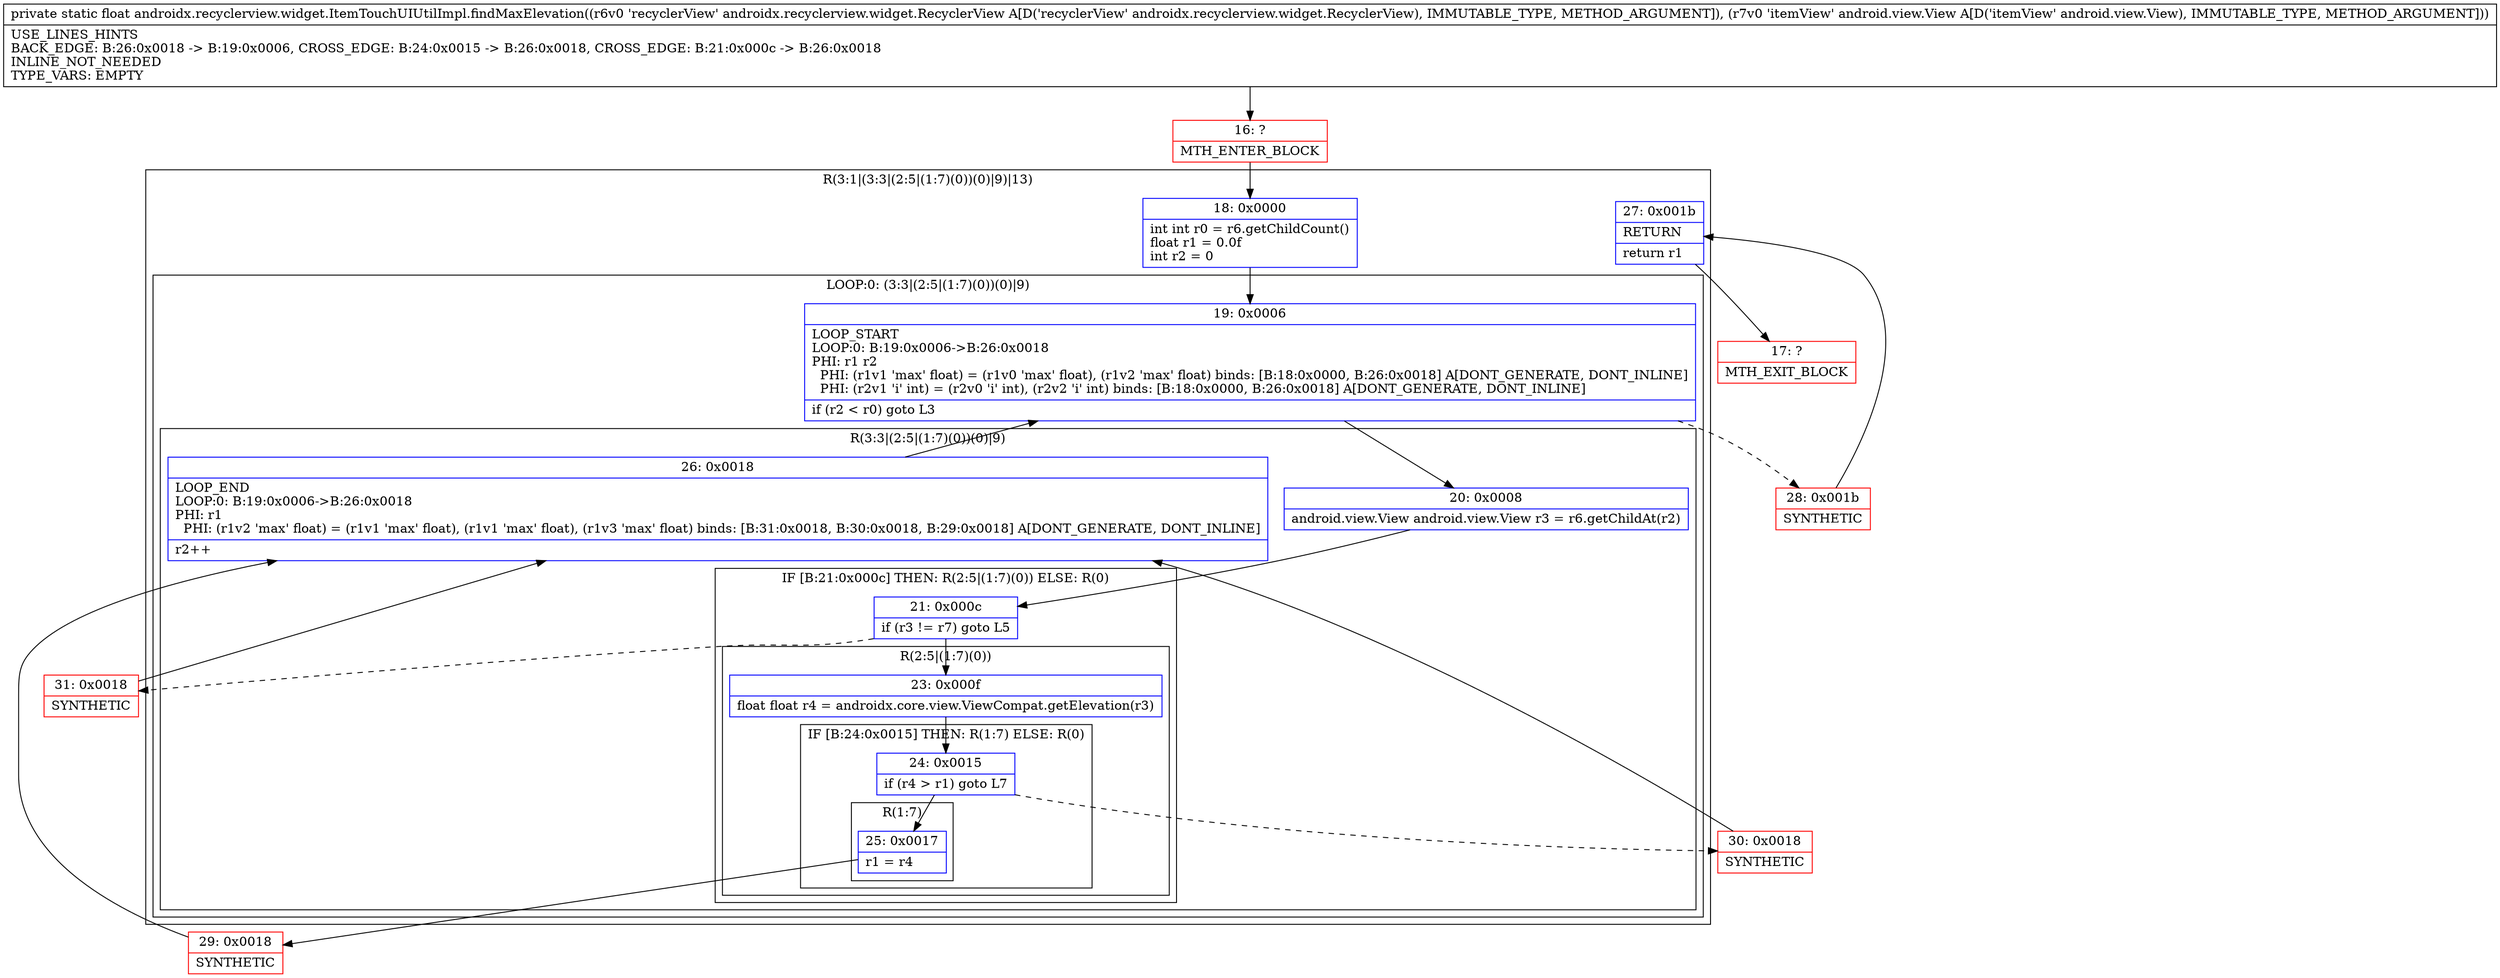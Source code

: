 digraph "CFG forandroidx.recyclerview.widget.ItemTouchUIUtilImpl.findMaxElevation(Landroidx\/recyclerview\/widget\/RecyclerView;Landroid\/view\/View;)F" {
subgraph cluster_Region_1200336336 {
label = "R(3:1|(3:3|(2:5|(1:7)(0))(0)|9)|13)";
node [shape=record,color=blue];
Node_18 [shape=record,label="{18\:\ 0x0000|int int r0 = r6.getChildCount()\lfloat r1 = 0.0f\lint r2 = 0\l}"];
subgraph cluster_LoopRegion_2138586115 {
label = "LOOP:0: (3:3|(2:5|(1:7)(0))(0)|9)";
node [shape=record,color=blue];
Node_19 [shape=record,label="{19\:\ 0x0006|LOOP_START\lLOOP:0: B:19:0x0006\-\>B:26:0x0018\lPHI: r1 r2 \l  PHI: (r1v1 'max' float) = (r1v0 'max' float), (r1v2 'max' float) binds: [B:18:0x0000, B:26:0x0018] A[DONT_GENERATE, DONT_INLINE]\l  PHI: (r2v1 'i' int) = (r2v0 'i' int), (r2v2 'i' int) binds: [B:18:0x0000, B:26:0x0018] A[DONT_GENERATE, DONT_INLINE]\l|if (r2 \< r0) goto L3\l}"];
subgraph cluster_Region_1008219254 {
label = "R(3:3|(2:5|(1:7)(0))(0)|9)";
node [shape=record,color=blue];
Node_20 [shape=record,label="{20\:\ 0x0008|android.view.View android.view.View r3 = r6.getChildAt(r2)\l}"];
subgraph cluster_IfRegion_46043090 {
label = "IF [B:21:0x000c] THEN: R(2:5|(1:7)(0)) ELSE: R(0)";
node [shape=record,color=blue];
Node_21 [shape=record,label="{21\:\ 0x000c|if (r3 != r7) goto L5\l}"];
subgraph cluster_Region_1440209831 {
label = "R(2:5|(1:7)(0))";
node [shape=record,color=blue];
Node_23 [shape=record,label="{23\:\ 0x000f|float float r4 = androidx.core.view.ViewCompat.getElevation(r3)\l}"];
subgraph cluster_IfRegion_652736599 {
label = "IF [B:24:0x0015] THEN: R(1:7) ELSE: R(0)";
node [shape=record,color=blue];
Node_24 [shape=record,label="{24\:\ 0x0015|if (r4 \> r1) goto L7\l}"];
subgraph cluster_Region_913058376 {
label = "R(1:7)";
node [shape=record,color=blue];
Node_25 [shape=record,label="{25\:\ 0x0017|r1 = r4\l}"];
}
subgraph cluster_Region_514189263 {
label = "R(0)";
node [shape=record,color=blue];
}
}
}
subgraph cluster_Region_702810409 {
label = "R(0)";
node [shape=record,color=blue];
}
}
Node_26 [shape=record,label="{26\:\ 0x0018|LOOP_END\lLOOP:0: B:19:0x0006\-\>B:26:0x0018\lPHI: r1 \l  PHI: (r1v2 'max' float) = (r1v1 'max' float), (r1v1 'max' float), (r1v3 'max' float) binds: [B:31:0x0018, B:30:0x0018, B:29:0x0018] A[DONT_GENERATE, DONT_INLINE]\l|r2++\l}"];
}
}
Node_27 [shape=record,label="{27\:\ 0x001b|RETURN\l|return r1\l}"];
}
Node_16 [shape=record,color=red,label="{16\:\ ?|MTH_ENTER_BLOCK\l}"];
Node_29 [shape=record,color=red,label="{29\:\ 0x0018|SYNTHETIC\l}"];
Node_30 [shape=record,color=red,label="{30\:\ 0x0018|SYNTHETIC\l}"];
Node_31 [shape=record,color=red,label="{31\:\ 0x0018|SYNTHETIC\l}"];
Node_28 [shape=record,color=red,label="{28\:\ 0x001b|SYNTHETIC\l}"];
Node_17 [shape=record,color=red,label="{17\:\ ?|MTH_EXIT_BLOCK\l}"];
MethodNode[shape=record,label="{private static float androidx.recyclerview.widget.ItemTouchUIUtilImpl.findMaxElevation((r6v0 'recyclerView' androidx.recyclerview.widget.RecyclerView A[D('recyclerView' androidx.recyclerview.widget.RecyclerView), IMMUTABLE_TYPE, METHOD_ARGUMENT]), (r7v0 'itemView' android.view.View A[D('itemView' android.view.View), IMMUTABLE_TYPE, METHOD_ARGUMENT]))  | USE_LINES_HINTS\lBACK_EDGE: B:26:0x0018 \-\> B:19:0x0006, CROSS_EDGE: B:24:0x0015 \-\> B:26:0x0018, CROSS_EDGE: B:21:0x000c \-\> B:26:0x0018\lINLINE_NOT_NEEDED\lTYPE_VARS: EMPTY\l}"];
MethodNode -> Node_16;Node_18 -> Node_19;
Node_19 -> Node_20;
Node_19 -> Node_28[style=dashed];
Node_20 -> Node_21;
Node_21 -> Node_23;
Node_21 -> Node_31[style=dashed];
Node_23 -> Node_24;
Node_24 -> Node_25;
Node_24 -> Node_30[style=dashed];
Node_25 -> Node_29;
Node_26 -> Node_19;
Node_27 -> Node_17;
Node_16 -> Node_18;
Node_29 -> Node_26;
Node_30 -> Node_26;
Node_31 -> Node_26;
Node_28 -> Node_27;
}

